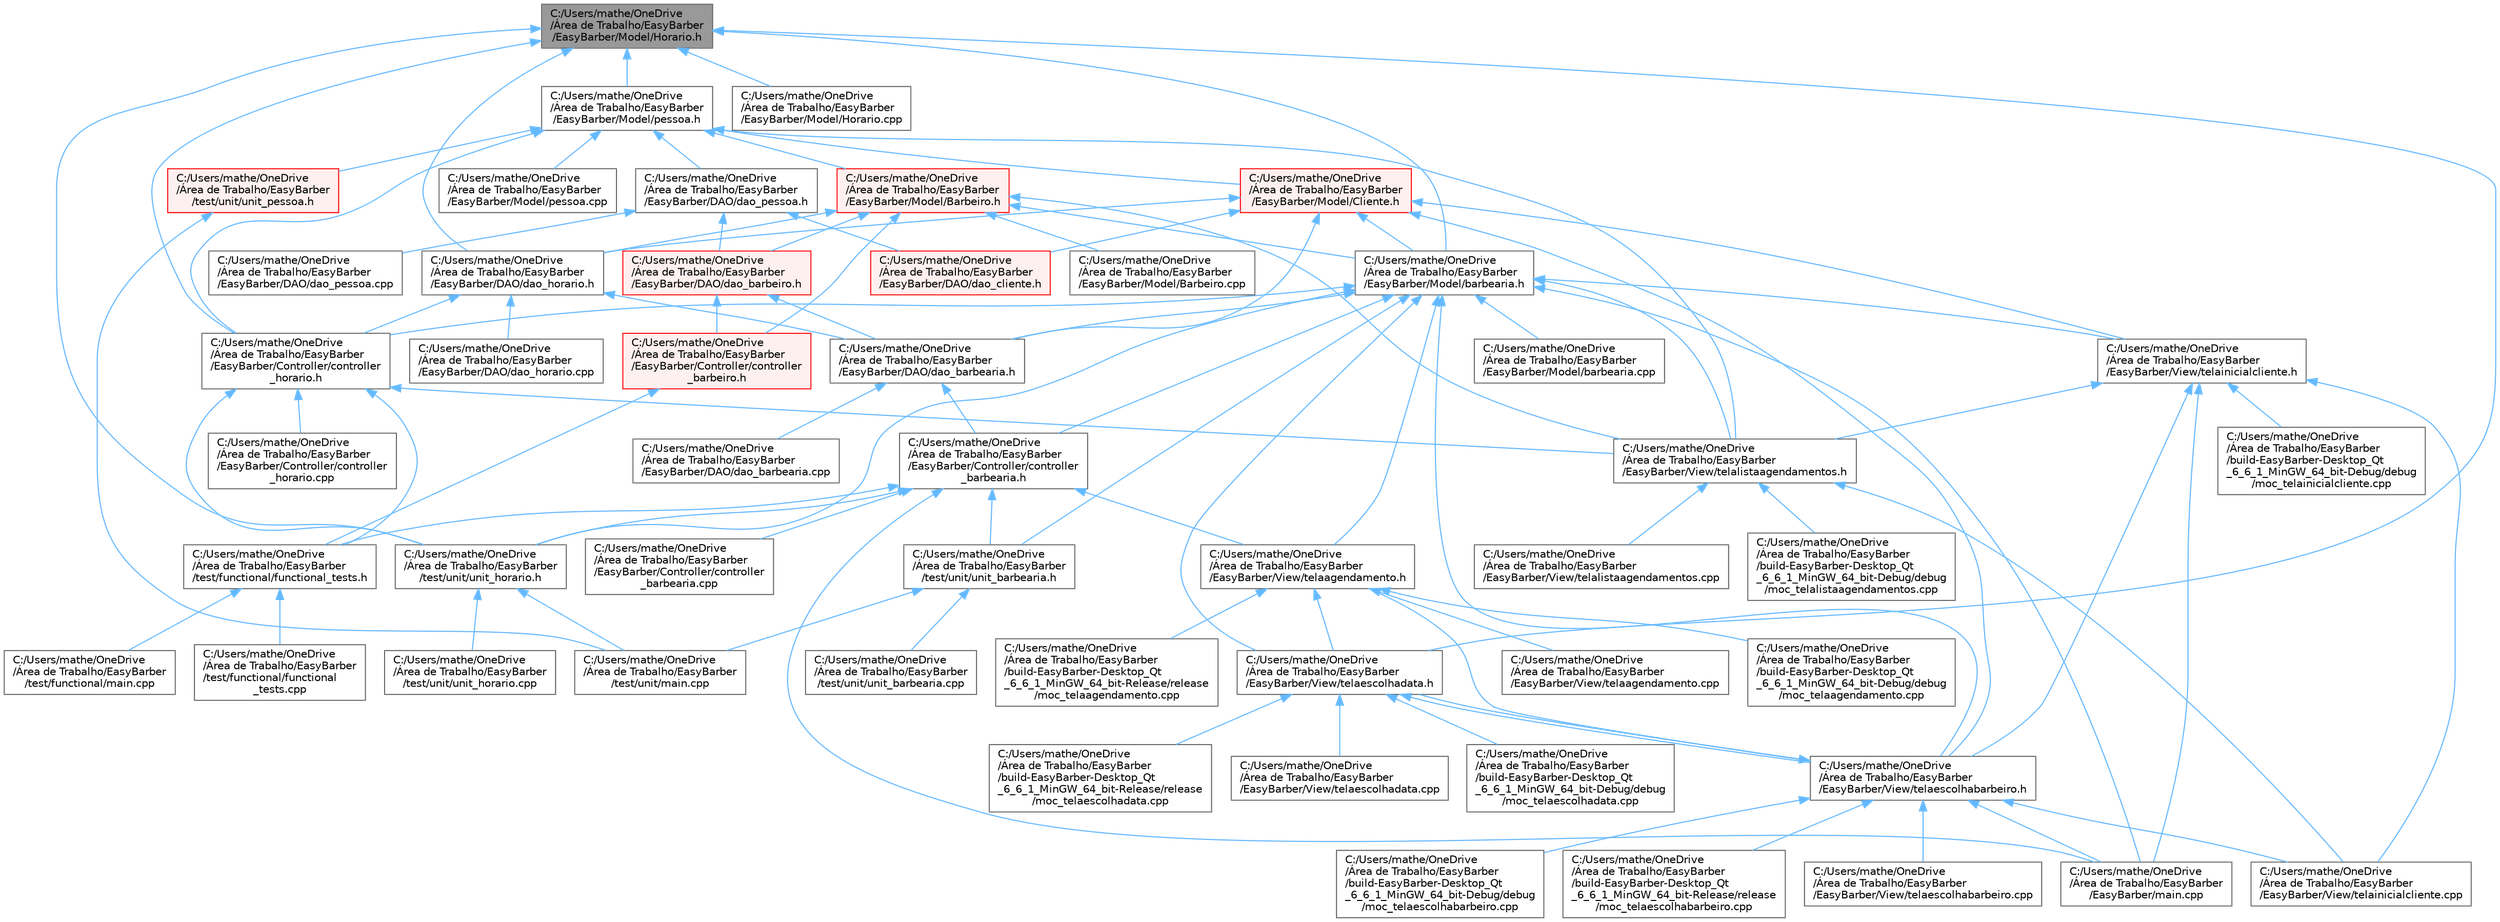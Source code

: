 digraph "C:/Users/mathe/OneDrive/Área de Trabalho/EasyBarber/EasyBarber/Model/Horario.h"
{
 // LATEX_PDF_SIZE
  bgcolor="transparent";
  edge [fontname=Helvetica,fontsize=10,labelfontname=Helvetica,labelfontsize=10];
  node [fontname=Helvetica,fontsize=10,shape=box,height=0.2,width=0.4];
  Node1 [id="Node000001",label="C:/Users/mathe/OneDrive\l/Área de Trabalho/EasyBarber\l/EasyBarber/Model/Horario.h",height=0.2,width=0.4,color="gray40", fillcolor="grey60", style="filled", fontcolor="black",tooltip=" "];
  Node1 -> Node2 [id="edge1_Node000001_Node000002",dir="back",color="steelblue1",style="solid",tooltip=" "];
  Node2 [id="Node000002",label="C:/Users/mathe/OneDrive\l/Área de Trabalho/EasyBarber\l/EasyBarber/Controller/controller\l_horario.h",height=0.2,width=0.4,color="grey40", fillcolor="white", style="filled",URL="$controller__horario_8h.html",tooltip=" "];
  Node2 -> Node3 [id="edge2_Node000002_Node000003",dir="back",color="steelblue1",style="solid",tooltip=" "];
  Node3 [id="Node000003",label="C:/Users/mathe/OneDrive\l/Área de Trabalho/EasyBarber\l/EasyBarber/Controller/controller\l_horario.cpp",height=0.2,width=0.4,color="grey40", fillcolor="white", style="filled",URL="$controller__horario_8cpp.html",tooltip=" "];
  Node2 -> Node4 [id="edge3_Node000002_Node000004",dir="back",color="steelblue1",style="solid",tooltip=" "];
  Node4 [id="Node000004",label="C:/Users/mathe/OneDrive\l/Área de Trabalho/EasyBarber\l/EasyBarber/View/telalistaagendamentos.h",height=0.2,width=0.4,color="grey40", fillcolor="white", style="filled",URL="$telalistaagendamentos_8h.html",tooltip=" "];
  Node4 -> Node5 [id="edge4_Node000004_Node000005",dir="back",color="steelblue1",style="solid",tooltip=" "];
  Node5 [id="Node000005",label="C:/Users/mathe/OneDrive\l/Área de Trabalho/EasyBarber\l/EasyBarber/View/telainicialcliente.cpp",height=0.2,width=0.4,color="grey40", fillcolor="white", style="filled",URL="$telainicialcliente_8cpp.html",tooltip=" "];
  Node4 -> Node6 [id="edge5_Node000004_Node000006",dir="back",color="steelblue1",style="solid",tooltip=" "];
  Node6 [id="Node000006",label="C:/Users/mathe/OneDrive\l/Área de Trabalho/EasyBarber\l/EasyBarber/View/telalistaagendamentos.cpp",height=0.2,width=0.4,color="grey40", fillcolor="white", style="filled",URL="$telalistaagendamentos_8cpp.html",tooltip=" "];
  Node4 -> Node7 [id="edge6_Node000004_Node000007",dir="back",color="steelblue1",style="solid",tooltip=" "];
  Node7 [id="Node000007",label="C:/Users/mathe/OneDrive\l/Área de Trabalho/EasyBarber\l/build-EasyBarber-Desktop_Qt\l_6_6_1_MinGW_64_bit-Debug/debug\l/moc_telalistaagendamentos.cpp",height=0.2,width=0.4,color="grey40", fillcolor="white", style="filled",URL="$moc__telalistaagendamentos_8cpp.html",tooltip=" "];
  Node2 -> Node8 [id="edge7_Node000002_Node000008",dir="back",color="steelblue1",style="solid",tooltip=" "];
  Node8 [id="Node000008",label="C:/Users/mathe/OneDrive\l/Área de Trabalho/EasyBarber\l/test/functional/functional_tests.h",height=0.2,width=0.4,color="grey40", fillcolor="white", style="filled",URL="$functional__tests_8h.html",tooltip=" "];
  Node8 -> Node9 [id="edge8_Node000008_Node000009",dir="back",color="steelblue1",style="solid",tooltip=" "];
  Node9 [id="Node000009",label="C:/Users/mathe/OneDrive\l/Área de Trabalho/EasyBarber\l/test/functional/functional\l_tests.cpp",height=0.2,width=0.4,color="grey40", fillcolor="white", style="filled",URL="$functional__tests_8cpp.html",tooltip=" "];
  Node8 -> Node10 [id="edge9_Node000008_Node000010",dir="back",color="steelblue1",style="solid",tooltip=" "];
  Node10 [id="Node000010",label="C:/Users/mathe/OneDrive\l/Área de Trabalho/EasyBarber\l/test/functional/main.cpp",height=0.2,width=0.4,color="grey40", fillcolor="white", style="filled",URL="$test_2functional_2main_8cpp.html",tooltip=" "];
  Node2 -> Node11 [id="edge10_Node000002_Node000011",dir="back",color="steelblue1",style="solid",tooltip=" "];
  Node11 [id="Node000011",label="C:/Users/mathe/OneDrive\l/Área de Trabalho/EasyBarber\l/test/unit/unit_horario.h",height=0.2,width=0.4,color="grey40", fillcolor="white", style="filled",URL="$unit__horario_8h.html",tooltip=" "];
  Node11 -> Node12 [id="edge11_Node000011_Node000012",dir="back",color="steelblue1",style="solid",tooltip=" "];
  Node12 [id="Node000012",label="C:/Users/mathe/OneDrive\l/Área de Trabalho/EasyBarber\l/test/unit/main.cpp",height=0.2,width=0.4,color="grey40", fillcolor="white", style="filled",URL="$test_2unit_2main_8cpp.html",tooltip=" "];
  Node11 -> Node13 [id="edge12_Node000011_Node000013",dir="back",color="steelblue1",style="solid",tooltip=" "];
  Node13 [id="Node000013",label="C:/Users/mathe/OneDrive\l/Área de Trabalho/EasyBarber\l/test/unit/unit_horario.cpp",height=0.2,width=0.4,color="grey40", fillcolor="white", style="filled",URL="$unit__horario_8cpp.html",tooltip=" "];
  Node1 -> Node14 [id="edge13_Node000001_Node000014",dir="back",color="steelblue1",style="solid",tooltip=" "];
  Node14 [id="Node000014",label="C:/Users/mathe/OneDrive\l/Área de Trabalho/EasyBarber\l/EasyBarber/DAO/dao_horario.h",height=0.2,width=0.4,color="grey40", fillcolor="white", style="filled",URL="$dao__horario_8h.html",tooltip=" "];
  Node14 -> Node2 [id="edge14_Node000014_Node000002",dir="back",color="steelblue1",style="solid",tooltip=" "];
  Node14 -> Node15 [id="edge15_Node000014_Node000015",dir="back",color="steelblue1",style="solid",tooltip=" "];
  Node15 [id="Node000015",label="C:/Users/mathe/OneDrive\l/Área de Trabalho/EasyBarber\l/EasyBarber/DAO/dao_barbearia.h",height=0.2,width=0.4,color="grey40", fillcolor="white", style="filled",URL="$dao__barbearia_8h.html",tooltip=" "];
  Node15 -> Node16 [id="edge16_Node000015_Node000016",dir="back",color="steelblue1",style="solid",tooltip=" "];
  Node16 [id="Node000016",label="C:/Users/mathe/OneDrive\l/Área de Trabalho/EasyBarber\l/EasyBarber/Controller/controller\l_barbearia.h",height=0.2,width=0.4,color="grey40", fillcolor="white", style="filled",URL="$controller__barbearia_8h.html",tooltip=" "];
  Node16 -> Node17 [id="edge17_Node000016_Node000017",dir="back",color="steelblue1",style="solid",tooltip=" "];
  Node17 [id="Node000017",label="C:/Users/mathe/OneDrive\l/Área de Trabalho/EasyBarber\l/EasyBarber/Controller/controller\l_barbearia.cpp",height=0.2,width=0.4,color="grey40", fillcolor="white", style="filled",URL="$controller__barbearia_8cpp.html",tooltip=" "];
  Node16 -> Node18 [id="edge18_Node000016_Node000018",dir="back",color="steelblue1",style="solid",tooltip=" "];
  Node18 [id="Node000018",label="C:/Users/mathe/OneDrive\l/Área de Trabalho/EasyBarber\l/EasyBarber/View/telaagendamento.h",height=0.2,width=0.4,color="grey40", fillcolor="white", style="filled",URL="$telaagendamento_8h.html",tooltip=" "];
  Node18 -> Node19 [id="edge19_Node000018_Node000019",dir="back",color="steelblue1",style="solid",tooltip=" "];
  Node19 [id="Node000019",label="C:/Users/mathe/OneDrive\l/Área de Trabalho/EasyBarber\l/EasyBarber/View/telaagendamento.cpp",height=0.2,width=0.4,color="grey40", fillcolor="white", style="filled",URL="$telaagendamento_8cpp.html",tooltip=" "];
  Node18 -> Node20 [id="edge20_Node000018_Node000020",dir="back",color="steelblue1",style="solid",tooltip=" "];
  Node20 [id="Node000020",label="C:/Users/mathe/OneDrive\l/Área de Trabalho/EasyBarber\l/EasyBarber/View/telaescolhadata.h",height=0.2,width=0.4,color="grey40", fillcolor="white", style="filled",URL="$telaescolhadata_8h.html",tooltip=" "];
  Node20 -> Node21 [id="edge21_Node000020_Node000021",dir="back",color="steelblue1",style="solid",tooltip=" "];
  Node21 [id="Node000021",label="C:/Users/mathe/OneDrive\l/Área de Trabalho/EasyBarber\l/EasyBarber/View/telaescolhabarbeiro.h",height=0.2,width=0.4,color="grey40", fillcolor="white", style="filled",URL="$telaescolhabarbeiro_8h.html",tooltip=" "];
  Node21 -> Node18 [id="edge22_Node000021_Node000018",dir="back",color="steelblue1",style="solid",tooltip=" "];
  Node21 -> Node22 [id="edge23_Node000021_Node000022",dir="back",color="steelblue1",style="solid",tooltip=" "];
  Node22 [id="Node000022",label="C:/Users/mathe/OneDrive\l/Área de Trabalho/EasyBarber\l/EasyBarber/View/telaescolhabarbeiro.cpp",height=0.2,width=0.4,color="grey40", fillcolor="white", style="filled",URL="$telaescolhabarbeiro_8cpp.html",tooltip=" "];
  Node21 -> Node20 [id="edge24_Node000021_Node000020",dir="back",color="steelblue1",style="solid",tooltip=" "];
  Node21 -> Node5 [id="edge25_Node000021_Node000005",dir="back",color="steelblue1",style="solid",tooltip=" "];
  Node21 -> Node23 [id="edge26_Node000021_Node000023",dir="back",color="steelblue1",style="solid",tooltip=" "];
  Node23 [id="Node000023",label="C:/Users/mathe/OneDrive\l/Área de Trabalho/EasyBarber\l/EasyBarber/main.cpp",height=0.2,width=0.4,color="grey40", fillcolor="white", style="filled",URL="$_easy_barber_2main_8cpp.html",tooltip=" "];
  Node21 -> Node24 [id="edge27_Node000021_Node000024",dir="back",color="steelblue1",style="solid",tooltip=" "];
  Node24 [id="Node000024",label="C:/Users/mathe/OneDrive\l/Área de Trabalho/EasyBarber\l/build-EasyBarber-Desktop_Qt\l_6_6_1_MinGW_64_bit-Debug/debug\l/moc_telaescolhabarbeiro.cpp",height=0.2,width=0.4,color="grey40", fillcolor="white", style="filled",URL="$build-_easy_barber-_desktop___qt__6__6__1___min_g_w__64__bit-_debug_2debug_2moc__telaescolhabarbeiro_8cpp.html",tooltip=" "];
  Node21 -> Node25 [id="edge28_Node000021_Node000025",dir="back",color="steelblue1",style="solid",tooltip=" "];
  Node25 [id="Node000025",label="C:/Users/mathe/OneDrive\l/Área de Trabalho/EasyBarber\l/build-EasyBarber-Desktop_Qt\l_6_6_1_MinGW_64_bit-Release/release\l/moc_telaescolhabarbeiro.cpp",height=0.2,width=0.4,color="grey40", fillcolor="white", style="filled",URL="$build-_easy_barber-_desktop___qt__6__6__1___min_g_w__64__bit-_release_2release_2moc__telaescolhabarbeiro_8cpp.html",tooltip=" "];
  Node20 -> Node26 [id="edge29_Node000020_Node000026",dir="back",color="steelblue1",style="solid",tooltip=" "];
  Node26 [id="Node000026",label="C:/Users/mathe/OneDrive\l/Área de Trabalho/EasyBarber\l/EasyBarber/View/telaescolhadata.cpp",height=0.2,width=0.4,color="grey40", fillcolor="white", style="filled",URL="$telaescolhadata_8cpp.html",tooltip=" "];
  Node20 -> Node27 [id="edge30_Node000020_Node000027",dir="back",color="steelblue1",style="solid",tooltip=" "];
  Node27 [id="Node000027",label="C:/Users/mathe/OneDrive\l/Área de Trabalho/EasyBarber\l/build-EasyBarber-Desktop_Qt\l_6_6_1_MinGW_64_bit-Debug/debug\l/moc_telaescolhadata.cpp",height=0.2,width=0.4,color="grey40", fillcolor="white", style="filled",URL="$build-_easy_barber-_desktop___qt__6__6__1___min_g_w__64__bit-_debug_2debug_2moc__telaescolhadata_8cpp.html",tooltip=" "];
  Node20 -> Node28 [id="edge31_Node000020_Node000028",dir="back",color="steelblue1",style="solid",tooltip=" "];
  Node28 [id="Node000028",label="C:/Users/mathe/OneDrive\l/Área de Trabalho/EasyBarber\l/build-EasyBarber-Desktop_Qt\l_6_6_1_MinGW_64_bit-Release/release\l/moc_telaescolhadata.cpp",height=0.2,width=0.4,color="grey40", fillcolor="white", style="filled",URL="$build-_easy_barber-_desktop___qt__6__6__1___min_g_w__64__bit-_release_2release_2moc__telaescolhadata_8cpp.html",tooltip=" "];
  Node18 -> Node29 [id="edge32_Node000018_Node000029",dir="back",color="steelblue1",style="solid",tooltip=" "];
  Node29 [id="Node000029",label="C:/Users/mathe/OneDrive\l/Área de Trabalho/EasyBarber\l/build-EasyBarber-Desktop_Qt\l_6_6_1_MinGW_64_bit-Debug/debug\l/moc_telaagendamento.cpp",height=0.2,width=0.4,color="grey40", fillcolor="white", style="filled",URL="$build-_easy_barber-_desktop___qt__6__6__1___min_g_w__64__bit-_debug_2debug_2moc__telaagendamento_8cpp.html",tooltip=" "];
  Node18 -> Node30 [id="edge33_Node000018_Node000030",dir="back",color="steelblue1",style="solid",tooltip=" "];
  Node30 [id="Node000030",label="C:/Users/mathe/OneDrive\l/Área de Trabalho/EasyBarber\l/build-EasyBarber-Desktop_Qt\l_6_6_1_MinGW_64_bit-Release/release\l/moc_telaagendamento.cpp",height=0.2,width=0.4,color="grey40", fillcolor="white", style="filled",URL="$build-_easy_barber-_desktop___qt__6__6__1___min_g_w__64__bit-_release_2release_2moc__telaagendamento_8cpp.html",tooltip=" "];
  Node16 -> Node23 [id="edge34_Node000016_Node000023",dir="back",color="steelblue1",style="solid",tooltip=" "];
  Node16 -> Node8 [id="edge35_Node000016_Node000008",dir="back",color="steelblue1",style="solid",tooltip=" "];
  Node16 -> Node31 [id="edge36_Node000016_Node000031",dir="back",color="steelblue1",style="solid",tooltip=" "];
  Node31 [id="Node000031",label="C:/Users/mathe/OneDrive\l/Área de Trabalho/EasyBarber\l/test/unit/unit_barbearia.h",height=0.2,width=0.4,color="grey40", fillcolor="white", style="filled",URL="$unit__barbearia_8h.html",tooltip=" "];
  Node31 -> Node12 [id="edge37_Node000031_Node000012",dir="back",color="steelblue1",style="solid",tooltip=" "];
  Node31 -> Node32 [id="edge38_Node000031_Node000032",dir="back",color="steelblue1",style="solid",tooltip=" "];
  Node32 [id="Node000032",label="C:/Users/mathe/OneDrive\l/Área de Trabalho/EasyBarber\l/test/unit/unit_barbearia.cpp",height=0.2,width=0.4,color="grey40", fillcolor="white", style="filled",URL="$unit__barbearia_8cpp.html",tooltip=" "];
  Node16 -> Node11 [id="edge39_Node000016_Node000011",dir="back",color="steelblue1",style="solid",tooltip=" "];
  Node15 -> Node33 [id="edge40_Node000015_Node000033",dir="back",color="steelblue1",style="solid",tooltip=" "];
  Node33 [id="Node000033",label="C:/Users/mathe/OneDrive\l/Área de Trabalho/EasyBarber\l/EasyBarber/DAO/dao_barbearia.cpp",height=0.2,width=0.4,color="grey40", fillcolor="white", style="filled",URL="$dao__barbearia_8cpp.html",tooltip=" "];
  Node14 -> Node34 [id="edge41_Node000014_Node000034",dir="back",color="steelblue1",style="solid",tooltip=" "];
  Node34 [id="Node000034",label="C:/Users/mathe/OneDrive\l/Área de Trabalho/EasyBarber\l/EasyBarber/DAO/dao_horario.cpp",height=0.2,width=0.4,color="grey40", fillcolor="white", style="filled",URL="$dao__horario_8cpp.html",tooltip=" "];
  Node1 -> Node35 [id="edge42_Node000001_Node000035",dir="back",color="steelblue1",style="solid",tooltip=" "];
  Node35 [id="Node000035",label="C:/Users/mathe/OneDrive\l/Área de Trabalho/EasyBarber\l/EasyBarber/Model/Horario.cpp",height=0.2,width=0.4,color="grey40", fillcolor="white", style="filled",URL="$_horario_8cpp.html",tooltip=" "];
  Node1 -> Node36 [id="edge43_Node000001_Node000036",dir="back",color="steelblue1",style="solid",tooltip=" "];
  Node36 [id="Node000036",label="C:/Users/mathe/OneDrive\l/Área de Trabalho/EasyBarber\l/EasyBarber/Model/barbearia.h",height=0.2,width=0.4,color="grey40", fillcolor="white", style="filled",URL="$barbearia_8h.html",tooltip=" "];
  Node36 -> Node16 [id="edge44_Node000036_Node000016",dir="back",color="steelblue1",style="solid",tooltip=" "];
  Node36 -> Node2 [id="edge45_Node000036_Node000002",dir="back",color="steelblue1",style="solid",tooltip=" "];
  Node36 -> Node15 [id="edge46_Node000036_Node000015",dir="back",color="steelblue1",style="solid",tooltip=" "];
  Node36 -> Node37 [id="edge47_Node000036_Node000037",dir="back",color="steelblue1",style="solid",tooltip=" "];
  Node37 [id="Node000037",label="C:/Users/mathe/OneDrive\l/Área de Trabalho/EasyBarber\l/EasyBarber/Model/barbearia.cpp",height=0.2,width=0.4,color="grey40", fillcolor="white", style="filled",URL="$barbearia_8cpp.html",tooltip=" "];
  Node36 -> Node18 [id="edge48_Node000036_Node000018",dir="back",color="steelblue1",style="solid",tooltip=" "];
  Node36 -> Node21 [id="edge49_Node000036_Node000021",dir="back",color="steelblue1",style="solid",tooltip=" "];
  Node36 -> Node20 [id="edge50_Node000036_Node000020",dir="back",color="steelblue1",style="solid",tooltip=" "];
  Node36 -> Node38 [id="edge51_Node000036_Node000038",dir="back",color="steelblue1",style="solid",tooltip=" "];
  Node38 [id="Node000038",label="C:/Users/mathe/OneDrive\l/Área de Trabalho/EasyBarber\l/EasyBarber/View/telainicialcliente.h",height=0.2,width=0.4,color="grey40", fillcolor="white", style="filled",URL="$telainicialcliente_8h.html",tooltip=" "];
  Node38 -> Node21 [id="edge52_Node000038_Node000021",dir="back",color="steelblue1",style="solid",tooltip=" "];
  Node38 -> Node5 [id="edge53_Node000038_Node000005",dir="back",color="steelblue1",style="solid",tooltip=" "];
  Node38 -> Node4 [id="edge54_Node000038_Node000004",dir="back",color="steelblue1",style="solid",tooltip=" "];
  Node38 -> Node23 [id="edge55_Node000038_Node000023",dir="back",color="steelblue1",style="solid",tooltip=" "];
  Node38 -> Node39 [id="edge56_Node000038_Node000039",dir="back",color="steelblue1",style="solid",tooltip=" "];
  Node39 [id="Node000039",label="C:/Users/mathe/OneDrive\l/Área de Trabalho/EasyBarber\l/build-EasyBarber-Desktop_Qt\l_6_6_1_MinGW_64_bit-Debug/debug\l/moc_telainicialcliente.cpp",height=0.2,width=0.4,color="grey40", fillcolor="white", style="filled",URL="$moc__telainicialcliente_8cpp.html",tooltip=" "];
  Node36 -> Node4 [id="edge57_Node000036_Node000004",dir="back",color="steelblue1",style="solid",tooltip=" "];
  Node36 -> Node23 [id="edge58_Node000036_Node000023",dir="back",color="steelblue1",style="solid",tooltip=" "];
  Node36 -> Node31 [id="edge59_Node000036_Node000031",dir="back",color="steelblue1",style="solid",tooltip=" "];
  Node36 -> Node11 [id="edge60_Node000036_Node000011",dir="back",color="steelblue1",style="solid",tooltip=" "];
  Node1 -> Node40 [id="edge61_Node000001_Node000040",dir="back",color="steelblue1",style="solid",tooltip=" "];
  Node40 [id="Node000040",label="C:/Users/mathe/OneDrive\l/Área de Trabalho/EasyBarber\l/EasyBarber/Model/pessoa.h",height=0.2,width=0.4,color="grey40", fillcolor="white", style="filled",URL="$pessoa_8h.html",tooltip=" "];
  Node40 -> Node2 [id="edge62_Node000040_Node000002",dir="back",color="steelblue1",style="solid",tooltip=" "];
  Node40 -> Node41 [id="edge63_Node000040_Node000041",dir="back",color="steelblue1",style="solid",tooltip=" "];
  Node41 [id="Node000041",label="C:/Users/mathe/OneDrive\l/Área de Trabalho/EasyBarber\l/EasyBarber/DAO/dao_pessoa.h",height=0.2,width=0.4,color="grey40", fillcolor="white", style="filled",URL="$dao__pessoa_8h.html",tooltip=" "];
  Node41 -> Node42 [id="edge64_Node000041_Node000042",dir="back",color="steelblue1",style="solid",tooltip=" "];
  Node42 [id="Node000042",label="C:/Users/mathe/OneDrive\l/Área de Trabalho/EasyBarber\l/EasyBarber/DAO/dao_barbeiro.h",height=0.2,width=0.4,color="red", fillcolor="#FFF0F0", style="filled",URL="$dao__barbeiro_8h.html",tooltip=" "];
  Node42 -> Node43 [id="edge65_Node000042_Node000043",dir="back",color="steelblue1",style="solid",tooltip=" "];
  Node43 [id="Node000043",label="C:/Users/mathe/OneDrive\l/Área de Trabalho/EasyBarber\l/EasyBarber/Controller/controller\l_barbeiro.h",height=0.2,width=0.4,color="red", fillcolor="#FFF0F0", style="filled",URL="$controller__barbeiro_8h.html",tooltip=" "];
  Node43 -> Node8 [id="edge66_Node000043_Node000008",dir="back",color="steelblue1",style="solid",tooltip=" "];
  Node42 -> Node15 [id="edge67_Node000042_Node000015",dir="back",color="steelblue1",style="solid",tooltip=" "];
  Node41 -> Node48 [id="edge68_Node000041_Node000048",dir="back",color="steelblue1",style="solid",tooltip=" "];
  Node48 [id="Node000048",label="C:/Users/mathe/OneDrive\l/Área de Trabalho/EasyBarber\l/EasyBarber/DAO/dao_cliente.h",height=0.2,width=0.4,color="red", fillcolor="#FFF0F0", style="filled",URL="$dao__cliente_8h.html",tooltip=" "];
  Node41 -> Node54 [id="edge69_Node000041_Node000054",dir="back",color="steelblue1",style="solid",tooltip=" "];
  Node54 [id="Node000054",label="C:/Users/mathe/OneDrive\l/Área de Trabalho/EasyBarber\l/EasyBarber/DAO/dao_pessoa.cpp",height=0.2,width=0.4,color="grey40", fillcolor="white", style="filled",URL="$dao__pessoa_8cpp.html",tooltip=" "];
  Node40 -> Node55 [id="edge70_Node000040_Node000055",dir="back",color="steelblue1",style="solid",tooltip=" "];
  Node55 [id="Node000055",label="C:/Users/mathe/OneDrive\l/Área de Trabalho/EasyBarber\l/EasyBarber/Model/Barbeiro.h",height=0.2,width=0.4,color="red", fillcolor="#FFF0F0", style="filled",URL="$_barbeiro_8h.html",tooltip=" "];
  Node55 -> Node43 [id="edge71_Node000055_Node000043",dir="back",color="steelblue1",style="solid",tooltip=" "];
  Node55 -> Node42 [id="edge72_Node000055_Node000042",dir="back",color="steelblue1",style="solid",tooltip=" "];
  Node55 -> Node14 [id="edge73_Node000055_Node000014",dir="back",color="steelblue1",style="solid",tooltip=" "];
  Node55 -> Node56 [id="edge74_Node000055_Node000056",dir="back",color="steelblue1",style="solid",tooltip=" "];
  Node56 [id="Node000056",label="C:/Users/mathe/OneDrive\l/Área de Trabalho/EasyBarber\l/EasyBarber/Model/Barbeiro.cpp",height=0.2,width=0.4,color="grey40", fillcolor="white", style="filled",URL="$_barbeiro_8cpp.html",tooltip=" "];
  Node55 -> Node36 [id="edge75_Node000055_Node000036",dir="back",color="steelblue1",style="solid",tooltip=" "];
  Node55 -> Node4 [id="edge76_Node000055_Node000004",dir="back",color="steelblue1",style="solid",tooltip=" "];
  Node40 -> Node57 [id="edge77_Node000040_Node000057",dir="back",color="steelblue1",style="solid",tooltip=" "];
  Node57 [id="Node000057",label="C:/Users/mathe/OneDrive\l/Área de Trabalho/EasyBarber\l/EasyBarber/Model/Cliente.h",height=0.2,width=0.4,color="red", fillcolor="#FFF0F0", style="filled",URL="$_cliente_8h.html",tooltip=" "];
  Node57 -> Node15 [id="edge78_Node000057_Node000015",dir="back",color="steelblue1",style="solid",tooltip=" "];
  Node57 -> Node48 [id="edge79_Node000057_Node000048",dir="back",color="steelblue1",style="solid",tooltip=" "];
  Node57 -> Node14 [id="edge80_Node000057_Node000014",dir="back",color="steelblue1",style="solid",tooltip=" "];
  Node57 -> Node36 [id="edge81_Node000057_Node000036",dir="back",color="steelblue1",style="solid",tooltip=" "];
  Node57 -> Node21 [id="edge82_Node000057_Node000021",dir="back",color="steelblue1",style="solid",tooltip=" "];
  Node57 -> Node38 [id="edge83_Node000057_Node000038",dir="back",color="steelblue1",style="solid",tooltip=" "];
  Node40 -> Node59 [id="edge84_Node000040_Node000059",dir="back",color="steelblue1",style="solid",tooltip=" "];
  Node59 [id="Node000059",label="C:/Users/mathe/OneDrive\l/Área de Trabalho/EasyBarber\l/EasyBarber/Model/pessoa.cpp",height=0.2,width=0.4,color="grey40", fillcolor="white", style="filled",URL="$pessoa_8cpp.html",tooltip=" "];
  Node40 -> Node4 [id="edge85_Node000040_Node000004",dir="back",color="steelblue1",style="solid",tooltip=" "];
  Node40 -> Node60 [id="edge86_Node000040_Node000060",dir="back",color="steelblue1",style="solid",tooltip=" "];
  Node60 [id="Node000060",label="C:/Users/mathe/OneDrive\l/Área de Trabalho/EasyBarber\l/test/unit/unit_pessoa.h",height=0.2,width=0.4,color="red", fillcolor="#FFF0F0", style="filled",URL="$unit__pessoa_8h.html",tooltip=" "];
  Node60 -> Node12 [id="edge87_Node000060_Node000012",dir="back",color="steelblue1",style="solid",tooltip=" "];
  Node1 -> Node20 [id="edge88_Node000001_Node000020",dir="back",color="steelblue1",style="solid",tooltip=" "];
  Node1 -> Node11 [id="edge89_Node000001_Node000011",dir="back",color="steelblue1",style="solid",tooltip=" "];
}
